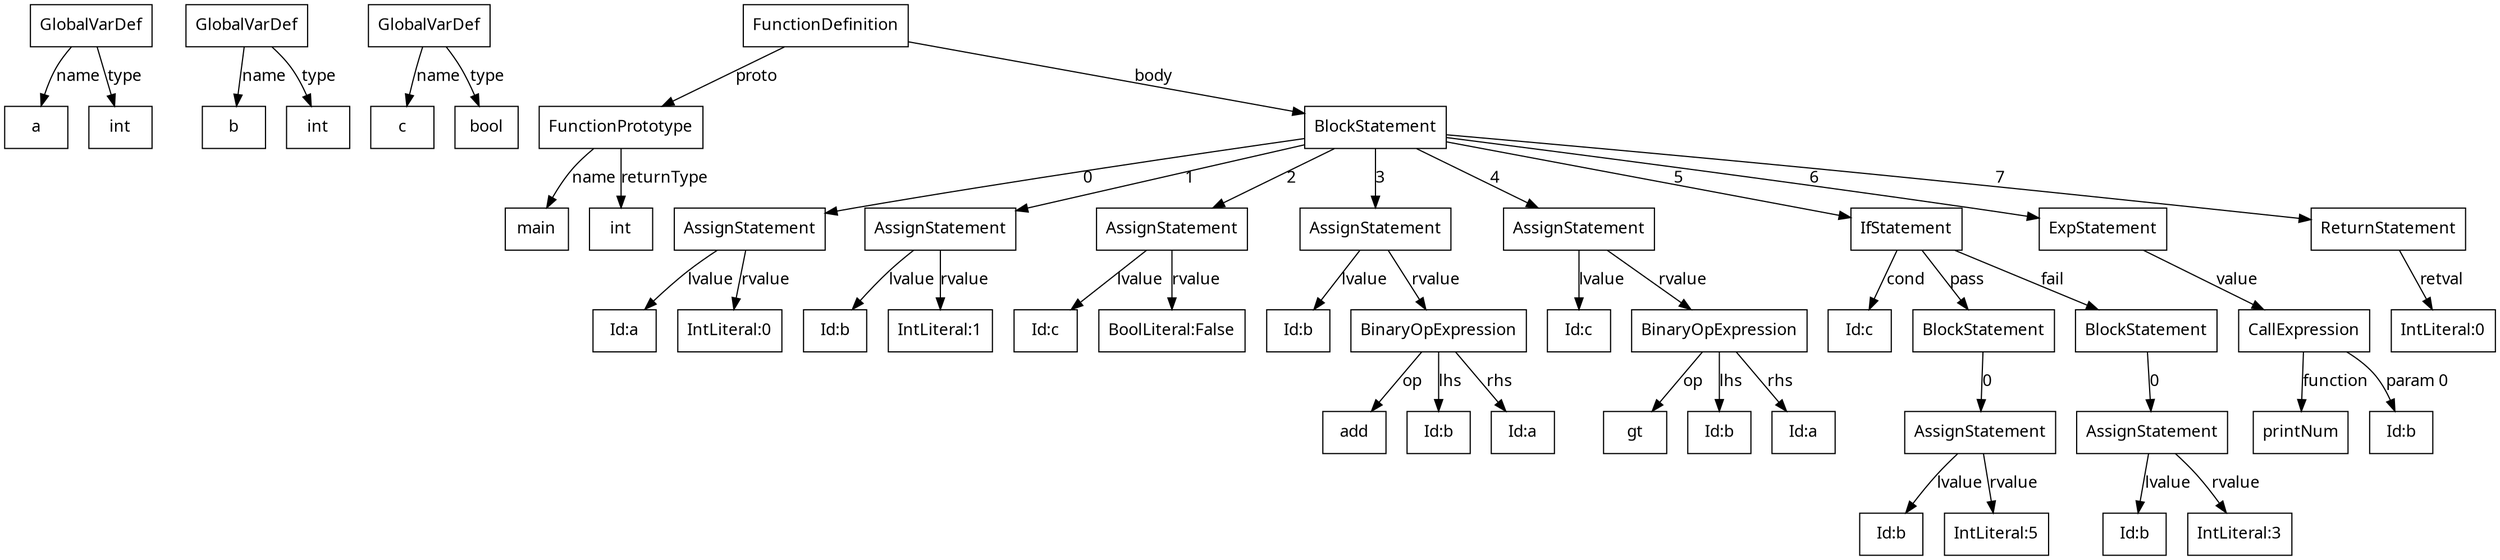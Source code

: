 digraph g {
node[shape = box, fontname = "Fira Code Light"]
edge[fontname = "Fira Code Light", splines = line]
58897144 [label="GlobalVarDef"]
58897144 -> 1 [label="name"]
1 [label="a"]
58897144 -> 2 [label="type"]
2 [label="int"]
58939344 [label="GlobalVarDef"]
58939344 -> 3 [label="name"]
3 [label="b"]
58939344 -> 4 [label="type"]
4 [label="int"]
58940488 [label="GlobalVarDef"]
58940488 -> 5 [label="name"]
5 [label="c"]
58940488 -> 6 [label="type"]
6 [label="bool"]
58883568 [label="FunctionDefinition"]
58883568 -> 58931096 [label="proto"]
58883568 -> 58947432 [label="body"]
58931096 [label="FunctionPrototype"]
58931096 -> 7 [label="name"]
7 [label="main"]
58931096 -> 8 [label="returnType"]
8 [label="int"]
58947432 [label="BlockStatement"]
58947432 -> 58885744 [label=0]
58947432 -> 58886064 [label=1]
58947432 -> 58885872 [label=2]
58947432 -> 58885424 [label=3]
58947432 -> 58884784 [label=4]
58947432 -> 58946928 [label=5]
58947432 -> 58883440 [label=6]
58947432 -> 58882672 [label=7]
58885744 [label="AssignStatement"]
58885744 -> 58939872 [label="lvalue"]
58885744 -> 58885296 [label="rvalue"]
58939872 [label="Id:a"]
58885296 [label="IntLiteral:0"]
58886064 [label="AssignStatement"]
58886064 -> 58939256 [label="lvalue"]
58886064 -> 58885360 [label="rvalue"]
58939256 [label="Id:b"]
58885360 [label="IntLiteral:1"]
58885872 [label="AssignStatement"]
58885872 -> 58941456 [label="lvalue"]
58885872 -> 58886000 [label="rvalue"]
58941456 [label="Id:c"]
58886000 [label="BoolLiteral:False"]
58885424 [label="AssignStatement"]
58885424 -> 58941280 [label="lvalue"]
58885424 -> 58946640 [label="rvalue"]
58941280 [label="Id:b"]
58946640 [label="BinaryOpExpression"]
58946640 -> 9 [label="op"]
9 [label="add"]
58946640 -> 58941984 [label="lhs"]
58946640 -> 58940400 [label="rhs"]
58941984 [label="Id:b"]
58940400 [label="Id:a"]
58884784 [label="AssignStatement"]
58884784 -> 58941192 [label="lvalue"]
58884784 -> 58946352 [label="rvalue"]
58941192 [label="Id:c"]
58946352 [label="BinaryOpExpression"]
58946352 -> 10 [label="op"]
10 [label="gt"]
58946352 -> 58939960 [label="lhs"]
58946352 -> 58940576 [label="rhs"]
58939960 [label="Id:b"]
58940576 [label="Id:a"]
58946928 [label="IfStatement"]
58946928 -> 58939432 [label="cond"]
58946928 -> 58946784 [label="pass"]
58946928 -> 58946856 [label="fail"]
58939432 [label="Id:c"]
58946784 [label="BlockStatement"]
58946784 -> 58884720 [label=0]
58884720 [label="AssignStatement"]
58884720 -> 58941808 [label="lvalue"]
58884720 -> 58885936 [label="rvalue"]
58941808 [label="Id:b"]
58885936 [label="IntLiteral:5"]
58946856 [label="BlockStatement"]
58946856 -> 58885680 [label=0]
58885680 [label="AssignStatement"]
58885680 -> 58941016 [label="lvalue"]
58885680 -> 58886192 [label="rvalue"]
58941016 [label="Id:b"]
58886192 [label="IntLiteral:3"]
58883440 [label="ExpStatement"]
58883440 -> 58930472 [label="value"]
58930472 [label="CallExpression"]
58930472 -> 11 [label="function"]
11 [label="printNum"]
58930472 -> 58941368 [label="param 0"]
58941368 [label="Id:b"]
58882672 [label="ReturnStatement"]
58882672 -> 58883504 [label="retval"]
58883504 [label="IntLiteral:0"]
}

